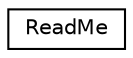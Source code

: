digraph "Graphical Class Hierarchy"
{
 // LATEX_PDF_SIZE
  edge [fontname="Helvetica",fontsize="10",labelfontname="Helvetica",labelfontsize="10"];
  node [fontname="Helvetica",fontsize="10",shape=record];
  rankdir="LR";
  Node0 [label="ReadMe",height=0.2,width=0.4,color="black", fillcolor="white", style="filled",URL="$classReadMe.html",tooltip="Represents a README file."];
}
